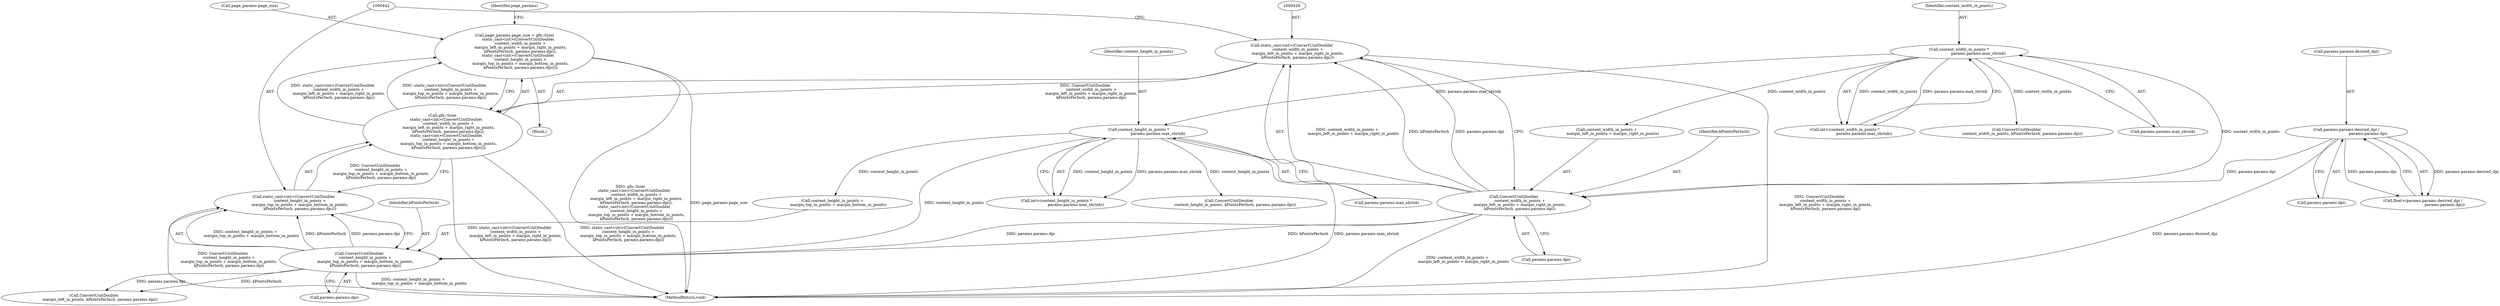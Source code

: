digraph "1_Chrome_af05a799e3f47331fb27a24a8a56f1b1dd47a9c2_0@integer" {
"1000422" [label="(Call,page_params.page_size = gfx::Size(\n      static_cast<int>(ConvertUnitDouble(\n          content_width_in_points +\n          margin_left_in_points + margin_right_in_points,\n          kPointsPerInch, params.params.dpi)),\n      static_cast<int>(ConvertUnitDouble(\n          content_height_in_points +\n          margin_top_in_points + margin_bottom_in_points,\n          kPointsPerInch, params.params.dpi))))"];
"1000426" [label="(Call,gfx::Size(\n      static_cast<int>(ConvertUnitDouble(\n          content_width_in_points +\n          margin_left_in_points + margin_right_in_points,\n          kPointsPerInch, params.params.dpi)),\n      static_cast<int>(ConvertUnitDouble(\n          content_height_in_points +\n          margin_top_in_points + margin_bottom_in_points,\n          kPointsPerInch, params.params.dpi))))"];
"1000427" [label="(Call,static_cast<int>(ConvertUnitDouble(\n          content_width_in_points +\n          margin_left_in_points + margin_right_in_points,\n          kPointsPerInch, params.params.dpi)))"];
"1000429" [label="(Call,ConvertUnitDouble(\n          content_width_in_points +\n          margin_left_in_points + margin_right_in_points,\n          kPointsPerInch, params.params.dpi))"];
"1000145" [label="(Call,content_width_in_points *\n                                params.params.max_shrink)"];
"1000163" [label="(Call,params.params.desired_dpi /\n                                    params.params.dpi)"];
"1000441" [label="(Call,static_cast<int>(ConvertUnitDouble(\n          content_height_in_points +\n          margin_top_in_points + margin_bottom_in_points,\n          kPointsPerInch, params.params.dpi)))"];
"1000443" [label="(Call,ConvertUnitDouble(\n          content_height_in_points +\n          margin_top_in_points + margin_bottom_in_points,\n          kPointsPerInch, params.params.dpi))"];
"1000154" [label="(Call,content_height_in_points *\n                                params.params.max_shrink)"];
"1000443" [label="(Call,ConvertUnitDouble(\n          content_height_in_points +\n          margin_top_in_points + margin_bottom_in_points,\n          kPointsPerInch, params.params.dpi))"];
"1000441" [label="(Call,static_cast<int>(ConvertUnitDouble(\n          content_height_in_points +\n          margin_top_in_points + margin_bottom_in_points,\n          kPointsPerInch, params.params.dpi)))"];
"1000457" [label="(Identifier,page_params)"];
"1000161" [label="(Call,float>(params.params.desired_dpi /\n                                    params.params.dpi))"];
"1000426" [label="(Call,gfx::Size(\n      static_cast<int>(ConvertUnitDouble(\n          content_width_in_points +\n          margin_left_in_points + margin_right_in_points,\n          kPointsPerInch, params.params.dpi)),\n      static_cast<int>(ConvertUnitDouble(\n          content_height_in_points +\n          margin_top_in_points + margin_bottom_in_points,\n          kPointsPerInch, params.params.dpi))))"];
"1000482" [label="(Call,ConvertUnitDouble(\n          content_width_in_points, kPointsPerInch, params.params.dpi))"];
"1000163" [label="(Call,params.params.desired_dpi /\n                                    params.params.dpi)"];
"1000436" [label="(Call,params.params.dpi)"];
"1000169" [label="(Call,params.params.dpi)"];
"1000423" [label="(Call,page_params.page_size)"];
"1000422" [label="(Call,page_params.page_size = gfx::Size(\n      static_cast<int>(ConvertUnitDouble(\n          content_width_in_points +\n          margin_left_in_points + margin_right_in_points,\n          kPointsPerInch, params.params.dpi)),\n      static_cast<int>(ConvertUnitDouble(\n          content_height_in_points +\n          margin_top_in_points + margin_bottom_in_points,\n          kPointsPerInch, params.params.dpi))))"];
"1000462" [label="(Call,ConvertUnitDouble(\n          margin_left_in_points, kPointsPerInch, params.params.dpi))"];
"1000156" [label="(Call,params.params.max_shrink)"];
"1000143" [label="(Call,int>(content_width_in_points *\n                                params.params.max_shrink))"];
"1000435" [label="(Identifier,kPointsPerInch)"];
"1000427" [label="(Call,static_cast<int>(ConvertUnitDouble(\n          content_width_in_points +\n          margin_left_in_points + margin_right_in_points,\n          kPointsPerInch, params.params.dpi)))"];
"1000568" [label="(MethodReturn,void)"];
"1000155" [label="(Identifier,content_height_in_points)"];
"1000104" [label="(Block,)"];
"1000450" [label="(Call,params.params.dpi)"];
"1000147" [label="(Call,params.params.max_shrink)"];
"1000429" [label="(Call,ConvertUnitDouble(\n          content_width_in_points +\n          margin_left_in_points + margin_right_in_points,\n          kPointsPerInch, params.params.dpi))"];
"1000430" [label="(Call,content_width_in_points +\n          margin_left_in_points + margin_right_in_points)"];
"1000444" [label="(Call,content_height_in_points +\n          margin_top_in_points + margin_bottom_in_points)"];
"1000152" [label="(Call,int>(content_height_in_points *\n                                params.params.max_shrink))"];
"1000492" [label="(Call,ConvertUnitDouble(\n          content_height_in_points, kPointsPerInch, params.params.dpi))"];
"1000164" [label="(Call,params.params.desired_dpi)"];
"1000449" [label="(Identifier,kPointsPerInch)"];
"1000146" [label="(Identifier,content_width_in_points)"];
"1000154" [label="(Call,content_height_in_points *\n                                params.params.max_shrink)"];
"1000145" [label="(Call,content_width_in_points *\n                                params.params.max_shrink)"];
"1000422" -> "1000104"  [label="AST: "];
"1000422" -> "1000426"  [label="CFG: "];
"1000423" -> "1000422"  [label="AST: "];
"1000426" -> "1000422"  [label="AST: "];
"1000457" -> "1000422"  [label="CFG: "];
"1000422" -> "1000568"  [label="DDG: gfx::Size(\n      static_cast<int>(ConvertUnitDouble(\n          content_width_in_points +\n          margin_left_in_points + margin_right_in_points,\n          kPointsPerInch, params.params.dpi)),\n      static_cast<int>(ConvertUnitDouble(\n          content_height_in_points +\n          margin_top_in_points + margin_bottom_in_points,\n          kPointsPerInch, params.params.dpi)))"];
"1000422" -> "1000568"  [label="DDG: page_params.page_size"];
"1000426" -> "1000422"  [label="DDG: static_cast<int>(ConvertUnitDouble(\n          content_width_in_points +\n          margin_left_in_points + margin_right_in_points,\n          kPointsPerInch, params.params.dpi))"];
"1000426" -> "1000422"  [label="DDG: static_cast<int>(ConvertUnitDouble(\n          content_height_in_points +\n          margin_top_in_points + margin_bottom_in_points,\n          kPointsPerInch, params.params.dpi))"];
"1000426" -> "1000441"  [label="CFG: "];
"1000427" -> "1000426"  [label="AST: "];
"1000441" -> "1000426"  [label="AST: "];
"1000426" -> "1000568"  [label="DDG: static_cast<int>(ConvertUnitDouble(\n          content_width_in_points +\n          margin_left_in_points + margin_right_in_points,\n          kPointsPerInch, params.params.dpi))"];
"1000426" -> "1000568"  [label="DDG: static_cast<int>(ConvertUnitDouble(\n          content_height_in_points +\n          margin_top_in_points + margin_bottom_in_points,\n          kPointsPerInch, params.params.dpi))"];
"1000427" -> "1000426"  [label="DDG: ConvertUnitDouble(\n          content_width_in_points +\n          margin_left_in_points + margin_right_in_points,\n          kPointsPerInch, params.params.dpi)"];
"1000441" -> "1000426"  [label="DDG: ConvertUnitDouble(\n          content_height_in_points +\n          margin_top_in_points + margin_bottom_in_points,\n          kPointsPerInch, params.params.dpi)"];
"1000427" -> "1000429"  [label="CFG: "];
"1000428" -> "1000427"  [label="AST: "];
"1000429" -> "1000427"  [label="AST: "];
"1000442" -> "1000427"  [label="CFG: "];
"1000427" -> "1000568"  [label="DDG: ConvertUnitDouble(\n          content_width_in_points +\n          margin_left_in_points + margin_right_in_points,\n          kPointsPerInch, params.params.dpi)"];
"1000429" -> "1000427"  [label="DDG: content_width_in_points +\n          margin_left_in_points + margin_right_in_points"];
"1000429" -> "1000427"  [label="DDG: kPointsPerInch"];
"1000429" -> "1000427"  [label="DDG: params.params.dpi"];
"1000429" -> "1000436"  [label="CFG: "];
"1000430" -> "1000429"  [label="AST: "];
"1000435" -> "1000429"  [label="AST: "];
"1000436" -> "1000429"  [label="AST: "];
"1000429" -> "1000568"  [label="DDG: content_width_in_points +\n          margin_left_in_points + margin_right_in_points"];
"1000145" -> "1000429"  [label="DDG: content_width_in_points"];
"1000163" -> "1000429"  [label="DDG: params.params.dpi"];
"1000429" -> "1000443"  [label="DDG: kPointsPerInch"];
"1000429" -> "1000443"  [label="DDG: params.params.dpi"];
"1000145" -> "1000143"  [label="AST: "];
"1000145" -> "1000147"  [label="CFG: "];
"1000146" -> "1000145"  [label="AST: "];
"1000147" -> "1000145"  [label="AST: "];
"1000143" -> "1000145"  [label="CFG: "];
"1000145" -> "1000143"  [label="DDG: content_width_in_points"];
"1000145" -> "1000143"  [label="DDG: params.params.max_shrink"];
"1000145" -> "1000154"  [label="DDG: params.params.max_shrink"];
"1000145" -> "1000430"  [label="DDG: content_width_in_points"];
"1000145" -> "1000482"  [label="DDG: content_width_in_points"];
"1000163" -> "1000161"  [label="AST: "];
"1000163" -> "1000169"  [label="CFG: "];
"1000164" -> "1000163"  [label="AST: "];
"1000169" -> "1000163"  [label="AST: "];
"1000161" -> "1000163"  [label="CFG: "];
"1000163" -> "1000568"  [label="DDG: params.params.desired_dpi"];
"1000163" -> "1000161"  [label="DDG: params.params.desired_dpi"];
"1000163" -> "1000161"  [label="DDG: params.params.dpi"];
"1000441" -> "1000443"  [label="CFG: "];
"1000442" -> "1000441"  [label="AST: "];
"1000443" -> "1000441"  [label="AST: "];
"1000441" -> "1000568"  [label="DDG: ConvertUnitDouble(\n          content_height_in_points +\n          margin_top_in_points + margin_bottom_in_points,\n          kPointsPerInch, params.params.dpi)"];
"1000443" -> "1000441"  [label="DDG: content_height_in_points +\n          margin_top_in_points + margin_bottom_in_points"];
"1000443" -> "1000441"  [label="DDG: kPointsPerInch"];
"1000443" -> "1000441"  [label="DDG: params.params.dpi"];
"1000443" -> "1000450"  [label="CFG: "];
"1000444" -> "1000443"  [label="AST: "];
"1000449" -> "1000443"  [label="AST: "];
"1000450" -> "1000443"  [label="AST: "];
"1000443" -> "1000568"  [label="DDG: content_height_in_points +\n          margin_top_in_points + margin_bottom_in_points"];
"1000154" -> "1000443"  [label="DDG: content_height_in_points"];
"1000443" -> "1000462"  [label="DDG: kPointsPerInch"];
"1000443" -> "1000462"  [label="DDG: params.params.dpi"];
"1000154" -> "1000152"  [label="AST: "];
"1000154" -> "1000156"  [label="CFG: "];
"1000155" -> "1000154"  [label="AST: "];
"1000156" -> "1000154"  [label="AST: "];
"1000152" -> "1000154"  [label="CFG: "];
"1000154" -> "1000568"  [label="DDG: params.params.max_shrink"];
"1000154" -> "1000152"  [label="DDG: content_height_in_points"];
"1000154" -> "1000152"  [label="DDG: params.params.max_shrink"];
"1000154" -> "1000444"  [label="DDG: content_height_in_points"];
"1000154" -> "1000492"  [label="DDG: content_height_in_points"];
}
